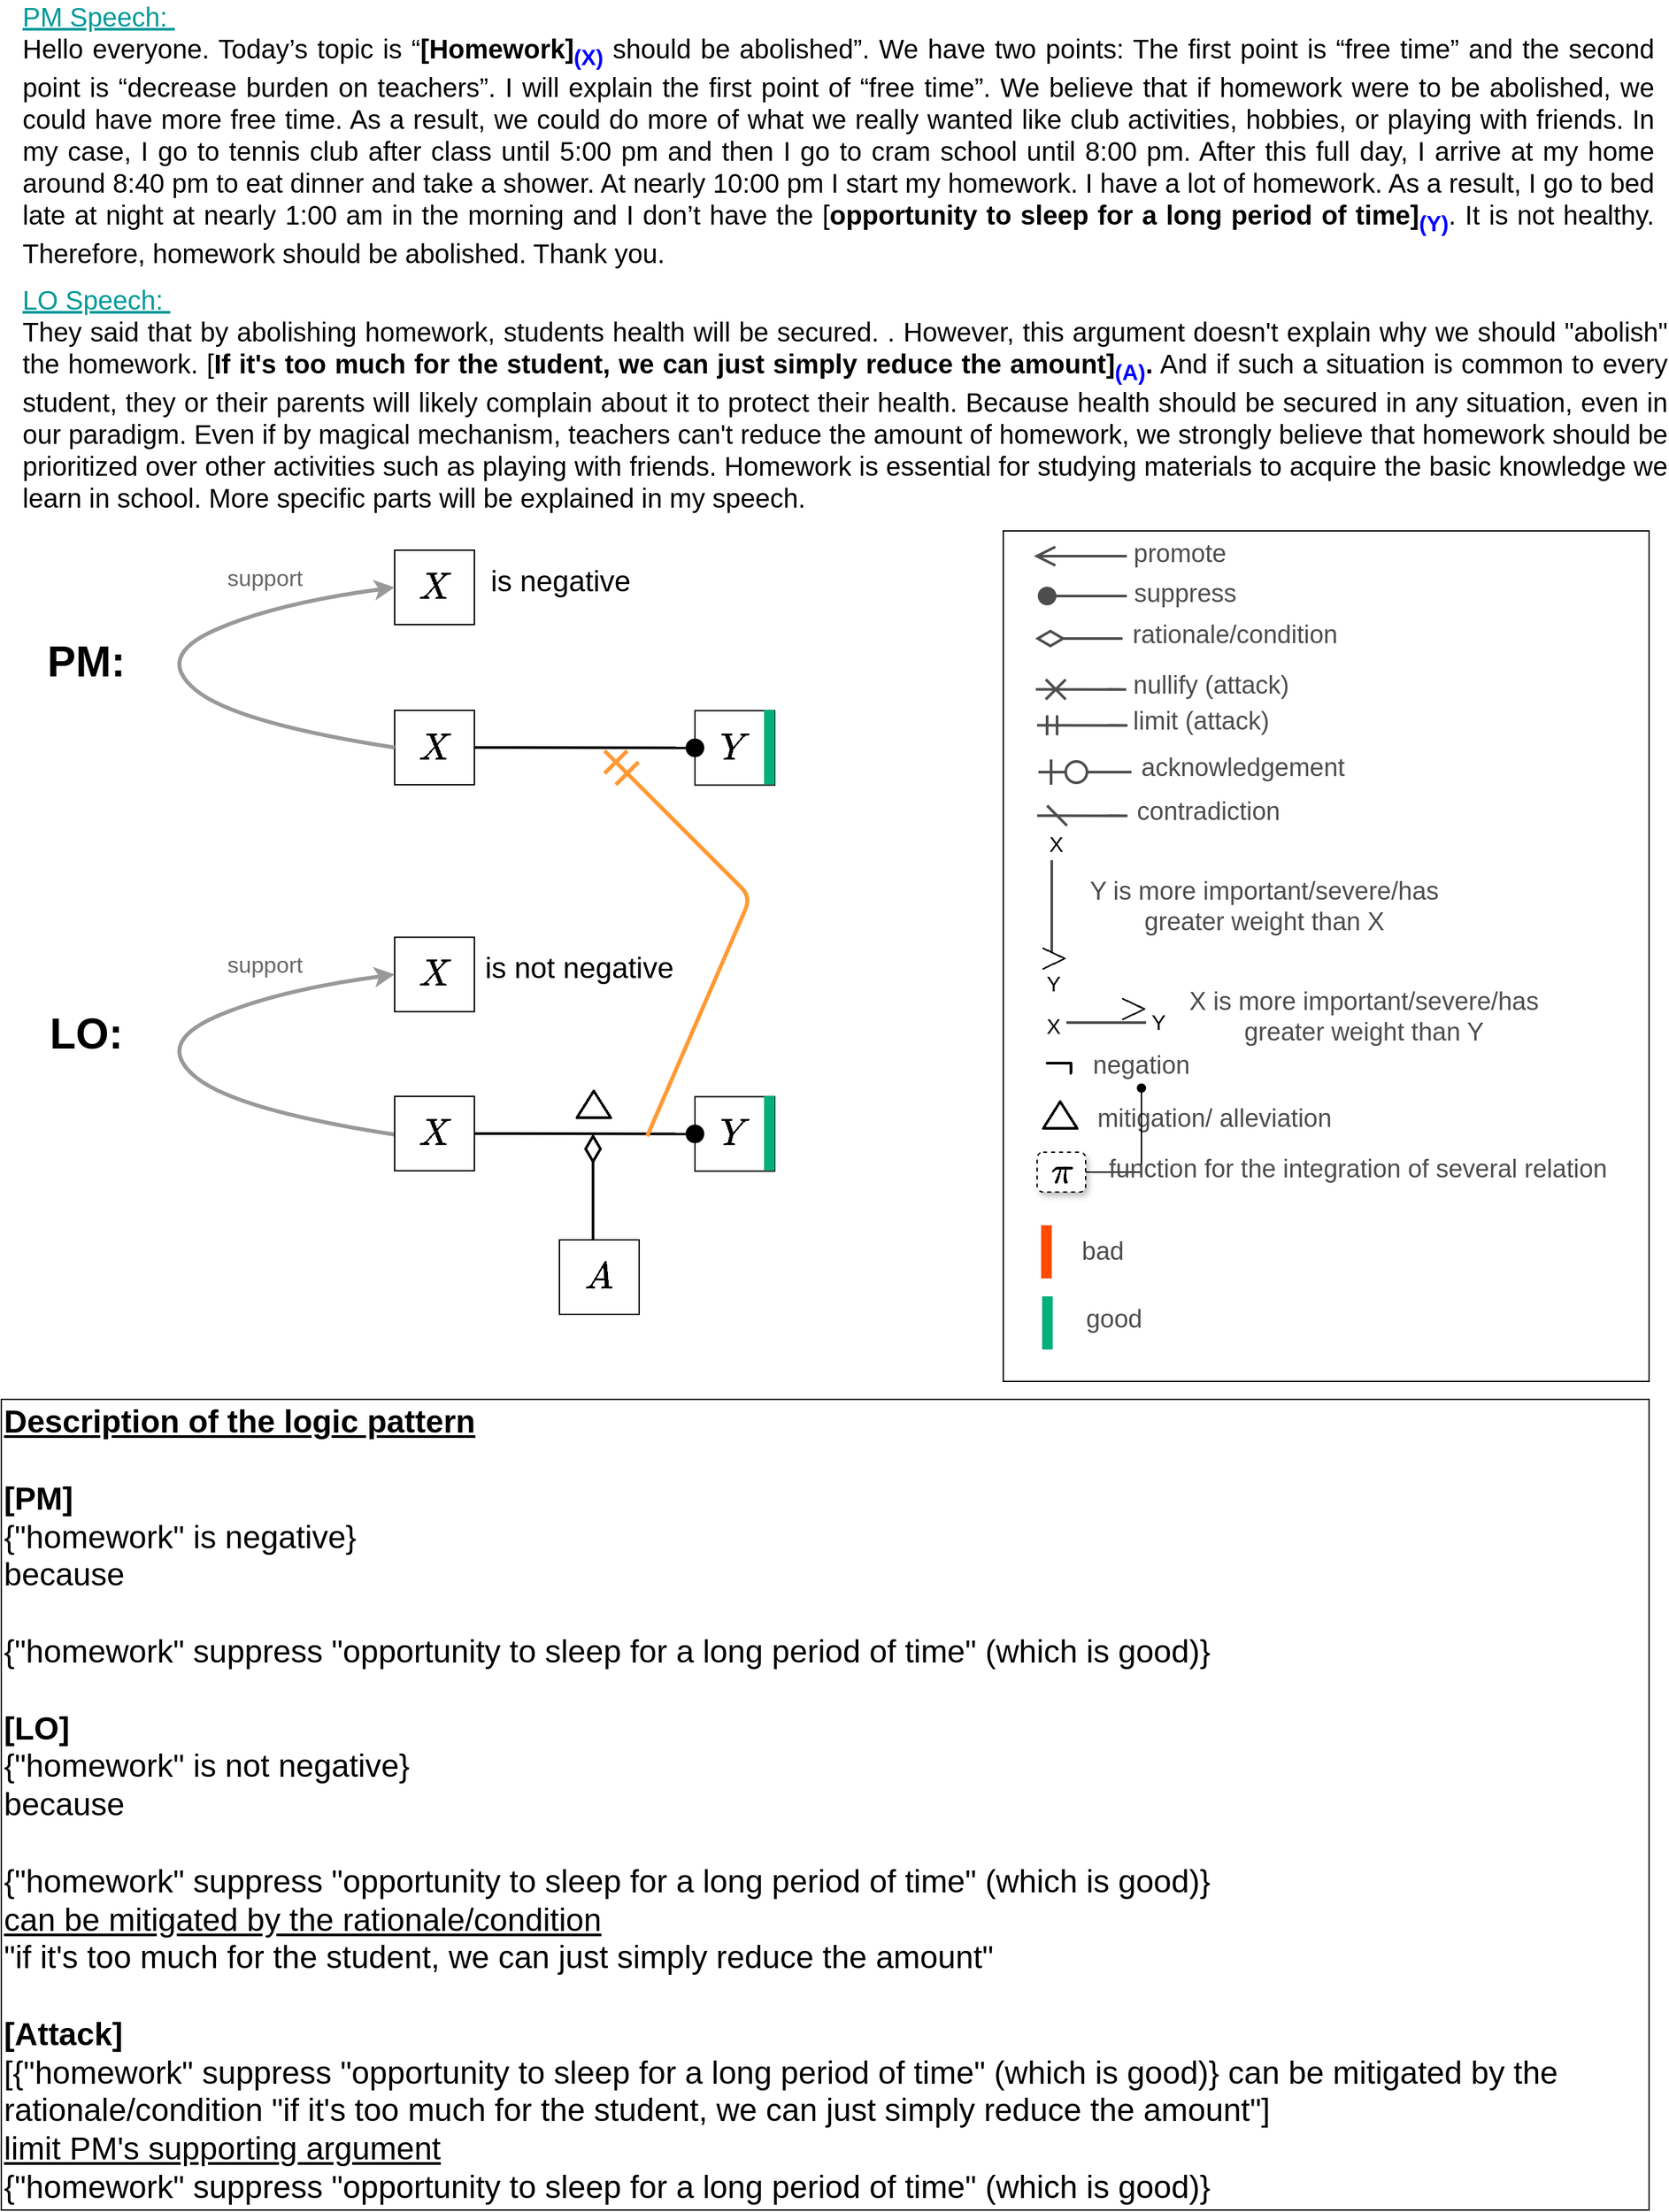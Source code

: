 <mxfile version="15.8.3" type="device"><diagram id="NebdKccpn1Tcwdz-Rh-k" name="Page-1"><mxGraphModel dx="1475" dy="936" grid="1" gridSize="10" guides="1" tooltips="1" connect="1" arrows="1" fold="1" page="1" pageScale="1" pageWidth="1100" pageHeight="1700" math="1" shadow="0"><root><mxCell id="0"/><mxCell id="1" parent="0"/><mxCell id="UqYzVpXplDqsbALxIXjI-1" value="&lt;div style=&quot;text-align: justify ; font-size: 20px&quot;&gt;&lt;font style=&quot;font-size: 20px&quot; color=&quot;#009999&quot;&gt;&lt;u&gt;PM Speech:&amp;nbsp;&lt;/u&gt;&lt;/font&gt;&lt;/div&gt;&lt;div style=&quot;text-align: justify&quot;&gt;&lt;span style=&quot;font-size: 20px&quot;&gt;Hello everyone. Today’s topic is “&lt;b&gt;[Homework]&lt;sub&gt;&lt;font color=&quot;#0000ff&quot;&gt;(X)&lt;/font&gt;&lt;/sub&gt;&lt;/b&gt; should be abolished”. We have two points: The first point is “free time” and the second point is “decrease burden on teachers”. I will explain the first point of “free time”. We believe that if homework were to be abolished, we could have more free time. As a result, we could&lt;b&gt;&amp;nbsp;&lt;/b&gt;do more of what we really wanted like club activities, hobbies, or playing with friends. In my case, I go to tennis club after class until 5:00 pm and then I go to cram school until 8:00 pm. After this full day, I arrive at my home around 8:40 pm to eat dinner and take a shower. At nearly 10:00 pm I start my homework. I have a lot of homework. As a result, I go to bed late at night at nearly 1:00 am in the morning and I don’t have the [&lt;b&gt;opportunity to sleep for a long period of time]&lt;sub&gt;&lt;font color=&quot;#0000ff&quot;&gt;(Y)&lt;/font&gt;&lt;/sub&gt;&lt;/b&gt;. It is not healthy. Therefore, homework should be abolished. Thank you.&lt;/span&gt;&lt;br&gt;&lt;/div&gt;" style="text;html=1;strokeColor=none;fillColor=none;align=left;verticalAlign=middle;whiteSpace=wrap;rounded=0;" parent="1" vertex="1"><mxGeometry x="540" y="131" width="1230" height="190" as="geometry"/></mxCell><mxCell id="UqYzVpXplDqsbALxIXjI-2" value="&lt;div style=&quot;text-align: justify ; font-size: 20px&quot;&gt;&lt;font style=&quot;font-size: 20px&quot; color=&quot;#009999&quot;&gt;&lt;u&gt;LO Speech:&amp;nbsp;&lt;/u&gt;&lt;/font&gt;&lt;/div&gt;&lt;div style=&quot;text-align: justify&quot;&gt;&lt;span style=&quot;font-size: 20px&quot;&gt;They said that by abolishing homework, students health will be secured. . However, this argument doesn't explain why we should &quot;abolish&quot; the homework. [&lt;b&gt;If it's too much for the student, we can just simply reduce the amount]&lt;sub&gt;&lt;font color=&quot;#0000ff&quot;&gt;(A)&lt;/font&gt;&lt;/sub&gt;.&lt;/b&gt; And if such a situation is common to every student, they or their parents will likely complain about it to protect their health. Because health should be secured in any situation, even in our paradigm. Even if by magical mechanism, teachers can't reduce the amount of homework, we strongly believe that homework should be prioritized over other activities such as playing with friends. Homework is essential for studying materials to acquire the basic knowledge we learn in school. More specific parts will be explained in my speech.&lt;/span&gt;&lt;br&gt;&lt;/div&gt;" style="text;html=1;strokeColor=none;fillColor=none;align=left;verticalAlign=middle;whiteSpace=wrap;rounded=0;" parent="1" vertex="1"><mxGeometry x="540" y="355" width="1240" height="140" as="geometry"/></mxCell><mxCell id="UqYzVpXplDqsbALxIXjI-18" value="&lt;font size=&quot;1&quot;&gt;&lt;b style=&quot;font-size: 32px&quot;&gt;PM:&lt;/b&gt;&lt;/font&gt;" style="text;html=1;strokeColor=none;fillColor=none;align=center;verticalAlign=middle;whiteSpace=wrap;rounded=0;" parent="1" vertex="1"><mxGeometry x="550" y="603" width="80" height="40" as="geometry"/></mxCell><mxCell id="UqYzVpXplDqsbALxIXjI-19" value="&lt;font size=&quot;1&quot;&gt;&lt;b style=&quot;font-size: 32px&quot;&gt;LO:&lt;/b&gt;&lt;/font&gt;" style="text;html=1;strokeColor=none;fillColor=none;align=center;verticalAlign=middle;whiteSpace=wrap;rounded=0;" parent="1" vertex="1"><mxGeometry x="550" y="883" width="80" height="40" as="geometry"/></mxCell><mxCell id="UqYzVpXplDqsbALxIXjI-66" value="&lt;font style=&quot;font-size: 24px&quot;&gt;$$X$$&lt;/font&gt;" style="whiteSpace=wrap;html=1;align=center;" parent="1" vertex="1"><mxGeometry x="822" y="539" width="60" height="56" as="geometry"/></mxCell><mxCell id="UqYzVpXplDqsbALxIXjI-67" value="&lt;font style=&quot;font-size: 22px&quot;&gt;is negative&lt;/font&gt;" style="text;html=1;strokeColor=none;fillColor=none;align=center;verticalAlign=middle;whiteSpace=wrap;rounded=0;" parent="1" vertex="1"><mxGeometry x="892" y="545.5" width="110" height="35" as="geometry"/></mxCell><mxCell id="UqYzVpXplDqsbALxIXjI-68" value="&lt;span style=&quot;font-size: 24px&quot;&gt;$$X$$&lt;/span&gt;" style="whiteSpace=wrap;html=1;align=center;" parent="1" vertex="1"><mxGeometry x="822" y="659.5" width="60" height="56" as="geometry"/></mxCell><mxCell id="UqYzVpXplDqsbALxIXjI-69" value="&lt;font style=&quot;font-size: 24px&quot;&gt;$$Y$$&lt;/font&gt;" style="whiteSpace=wrap;html=1;align=center;" parent="1" vertex="1"><mxGeometry x="1048" y="659.75" width="60" height="56" as="geometry"/></mxCell><mxCell id="UqYzVpXplDqsbALxIXjI-70" value="" style="whiteSpace=wrap;html=1;fontColor=#666666;fillColor=#03AF7A;strokeColor=none;" parent="1" vertex="1"><mxGeometry x="1100" y="659.25" width="8" height="56" as="geometry"/></mxCell><mxCell id="UqYzVpXplDqsbALxIXjI-72" value="" style="endArrow=oval;html=1;fontColor=#666666;endSize=12;entryX=0;entryY=0.5;entryDx=0;entryDy=0;endFill=1;strokeWidth=2;exitX=1;exitY=0.5;exitDx=0;exitDy=0;" parent="1" source="UqYzVpXplDqsbALxIXjI-68" target="UqYzVpXplDqsbALxIXjI-69" edge="1"><mxGeometry width="50" height="50" relative="1" as="geometry"><mxPoint x="928" y="687.16" as="sourcePoint"/><mxPoint x="1020.0" y="687.16" as="targetPoint"/></mxGeometry></mxCell><mxCell id="UqYzVpXplDqsbALxIXjI-77" value="" style="curved=1;endArrow=classic;html=1;strokeWidth=3;exitX=0;exitY=0.5;exitDx=0;exitDy=0;entryX=0;entryY=0.5;entryDx=0;entryDy=0;strokeColor=#999999;" parent="1" source="UqYzVpXplDqsbALxIXjI-68" target="UqYzVpXplDqsbALxIXjI-66" edge="1"><mxGeometry width="50" height="50" relative="1" as="geometry"><mxPoint x="542" y="689" as="sourcePoint"/><mxPoint x="592" y="639" as="targetPoint"/><Array as="points"><mxPoint x="702" y="669"/><mxPoint x="642" y="619"/><mxPoint x="732" y="579"/></Array></mxGeometry></mxCell><mxCell id="UqYzVpXplDqsbALxIXjI-78" value="&lt;font style=&quot;font-size: 17px&quot; color=&quot;#666666&quot;&gt;support&lt;/font&gt;" style="text;html=1;fillColor=none;align=center;verticalAlign=middle;whiteSpace=wrap;rounded=0;rotation=0;" parent="1" vertex="1"><mxGeometry x="692" y="545.5" width="65" height="30" as="geometry"/></mxCell><mxCell id="UqYzVpXplDqsbALxIXjI-79" value="&lt;font style=&quot;font-size: 24px&quot;&gt;$$X$$&lt;/font&gt;" style="whiteSpace=wrap;html=1;align=center;" parent="1" vertex="1"><mxGeometry x="822" y="830.25" width="60" height="56" as="geometry"/></mxCell><mxCell id="UqYzVpXplDqsbALxIXjI-80" value="&lt;font style=&quot;font-size: 22px&quot;&gt;is not negative&lt;/font&gt;" style="text;html=1;strokeColor=none;fillColor=none;align=center;verticalAlign=middle;whiteSpace=wrap;rounded=0;" parent="1" vertex="1"><mxGeometry x="887" y="836.75" width="148" height="35" as="geometry"/></mxCell><mxCell id="UqYzVpXplDqsbALxIXjI-85" value="" style="curved=1;endArrow=classic;html=1;strokeWidth=3;exitX=0;exitY=0.5;exitDx=0;exitDy=0;entryX=0;entryY=0.5;entryDx=0;entryDy=0;strokeColor=#999999;" parent="1" target="UqYzVpXplDqsbALxIXjI-79" edge="1"><mxGeometry width="50" height="50" relative="1" as="geometry"><mxPoint x="822" y="978.75" as="sourcePoint"/><mxPoint x="592" y="930.25" as="targetPoint"/><Array as="points"><mxPoint x="702" y="960.25"/><mxPoint x="642" y="910.25"/><mxPoint x="732" y="870.25"/></Array></mxGeometry></mxCell><mxCell id="UqYzVpXplDqsbALxIXjI-86" value="&lt;font style=&quot;font-size: 17px&quot; color=&quot;#666666&quot;&gt;support&lt;/font&gt;" style="text;html=1;fillColor=none;align=center;verticalAlign=middle;whiteSpace=wrap;rounded=0;rotation=0;" parent="1" vertex="1"><mxGeometry x="692" y="836.75" width="65" height="30" as="geometry"/></mxCell><mxCell id="6CGI5jLV4uSBRsjH8G13-2" value="&lt;b&gt;&lt;u&gt;Description of the logic pattern&lt;br&gt;&lt;/u&gt;&lt;br&gt;[PM]&lt;/b&gt;&lt;br&gt;{&quot;homework&quot; is negative}&lt;br&gt;because&lt;br&gt;&lt;br&gt;{&quot;homework&quot; suppress &quot;opportunity to sleep for a long period of time&quot; (which is good)}&lt;br&gt;&lt;br&gt;&lt;b&gt;[LO]&lt;/b&gt;&lt;br&gt;{&quot;homework&quot; is not negative}&lt;br&gt;because&lt;br&gt;&lt;br&gt;&lt;span style=&quot;font-size: 24px&quot;&gt;{&quot;homework&quot; suppress &quot;opportunity to sleep for a long period of time&lt;/span&gt;&lt;span style=&quot;font-size: 24px&quot;&gt;&quot; (which is good)}&lt;/span&gt;&lt;br&gt;&lt;u style=&quot;font-size: 24px&quot;&gt;can be mitigated by the rationale/condition&lt;br&gt;&lt;/u&gt;&quot;if it's too much for the student, we can just simply reduce the amount&quot;&lt;br&gt;&lt;br&gt;&lt;b&gt;[Attack]&lt;/b&gt;&lt;br&gt;&lt;div&gt;&lt;div&gt;&lt;span style=&quot;font-size: 24px&quot;&gt;[{&quot;homework&quot; suppress &quot;&lt;/span&gt;&lt;span style=&quot;font-size: 24px&quot;&gt;opportunity to sleep for a long period of time&lt;/span&gt;&lt;span&gt;&quot; (which is good)}&amp;nbsp;&lt;/span&gt;&lt;span&gt;can be mitigated by the rationale/condition&amp;nbsp;&lt;/span&gt;&lt;span&gt;&quot;if it's too much for the student, we can just simply reduce the amount&quot;]&lt;/span&gt;&lt;/div&gt;&lt;/div&gt;&lt;div&gt;&lt;span&gt;&lt;div&gt;&lt;span style=&quot;font-size: 24px&quot;&gt;&lt;u&gt;limit PM's supporting argument&lt;/u&gt;&lt;/span&gt;&lt;br&gt;&lt;/div&gt;&lt;div&gt;&lt;span style=&quot;font-size: 24px&quot;&gt;{&quot;homework&quot; suppress &quot;&lt;/span&gt;&lt;span style=&quot;font-size: 24px&quot;&gt;opportunity to sleep for a long period of time&lt;/span&gt;&lt;span&gt;&quot; (which is good)}&lt;/span&gt;&lt;/div&gt;&lt;/span&gt;&lt;/div&gt;" style="rounded=0;whiteSpace=wrap;html=1;fontSize=24;strokeColor=default;align=left;" parent="1" vertex="1"><mxGeometry x="526" y="1178" width="1240" height="610" as="geometry"/></mxCell><mxCell id="6CGI5jLV4uSBRsjH8G13-3" value="" style="rounded=0;whiteSpace=wrap;html=1;glass=0;sketch=0;strokeColor=default;fillColor=none;" parent="1" vertex="1"><mxGeometry x="1280" y="524.5" width="486" height="640" as="geometry"/></mxCell><mxCell id="6CGI5jLV4uSBRsjH8G13-4" value="" style="endArrow=ERzeroToOne;html=1;endFill=1;endSize=16;strokeWidth=2;strokeColor=#4D4D4D;" parent="1" edge="1"><mxGeometry width="50" height="50" relative="1" as="geometry"><mxPoint x="1376.5" y="706" as="sourcePoint"/><mxPoint x="1306.5" y="706" as="targetPoint"/></mxGeometry></mxCell><mxCell id="6CGI5jLV4uSBRsjH8G13-5" value="" style="endArrow=none;html=1;endSize=16;strokeWidth=2;strokeColor=#4D4D4D;" parent="1" edge="1"><mxGeometry width="50" height="50" relative="1" as="geometry"><mxPoint x="1316.5" y="842.25" as="sourcePoint"/><mxPoint x="1316.5" y="772.25" as="targetPoint"/></mxGeometry></mxCell><mxCell id="6CGI5jLV4uSBRsjH8G13-6" value="&lt;span style=&quot;font-size: 24px&quot;&gt;&lt;font style=&quot;font-size: 24px&quot;&gt;$$&amp;gt;$$&lt;/font&gt;&lt;/span&gt;" style="text;html=1;strokeColor=none;fillColor=none;align=center;verticalAlign=middle;whiteSpace=wrap;rounded=0;fontSize=24;fontStyle=1;horizontal=1;" parent="1" vertex="1"><mxGeometry x="1297.5" y="835.25" width="40" height="20" as="geometry"/></mxCell><mxCell id="6CGI5jLV4uSBRsjH8G13-7" value="&lt;span style=&quot;font-size: 19px&quot;&gt;Y is more important/severe/has greater weight than X&lt;/span&gt;" style="text;html=1;strokeColor=none;fillColor=none;align=center;verticalAlign=middle;whiteSpace=wrap;rounded=0;fontColor=#4D4D4D;" parent="1" vertex="1"><mxGeometry x="1328.5" y="782.25" width="294.5" height="50" as="geometry"/></mxCell><mxCell id="6CGI5jLV4uSBRsjH8G13-8" value="&lt;font style=&quot;font-size: 16px&quot;&gt;X&lt;/font&gt;" style="text;html=1;strokeColor=none;fillColor=none;align=center;verticalAlign=middle;whiteSpace=wrap;rounded=0;fontSize=14;" parent="1" vertex="1"><mxGeometry x="1299.5" y="750" width="40" height="20" as="geometry"/></mxCell><mxCell id="6CGI5jLV4uSBRsjH8G13-9" value="&lt;font style=&quot;font-size: 16px&quot;&gt;Y&lt;/font&gt;" style="text;html=1;strokeColor=none;fillColor=none;align=center;verticalAlign=middle;whiteSpace=wrap;rounded=0;fontSize=14;" parent="1" vertex="1"><mxGeometry x="1297.5" y="855.25" width="40" height="20" as="geometry"/></mxCell><mxCell id="6CGI5jLV4uSBRsjH8G13-10" value="" style="endArrow=none;html=1;endSize=0;strokeWidth=2;startArrow=cross;startFill=0;startSize=12;strokeColor=#4D4D4D;" parent="1" edge="1"><mxGeometry width="50" height="50" relative="1" as="geometry"><mxPoint x="1304.5" y="643.75" as="sourcePoint"/><mxPoint x="1372.5" y="643.87" as="targetPoint"/><Array as="points"><mxPoint x="1372.5" y="643.87"/><mxPoint x="1354.5" y="643.75"/></Array></mxGeometry></mxCell><mxCell id="6CGI5jLV4uSBRsjH8G13-11" value="&lt;font style=&quot;font-size: 19px&quot;&gt;nullify (attack)&lt;/font&gt;" style="text;html=1;strokeColor=none;fillColor=none;align=center;verticalAlign=middle;whiteSpace=wrap;rounded=0;fontColor=#4D4D4D;" parent="1" vertex="1"><mxGeometry x="1366.5" y="624" width="138.5" height="34" as="geometry"/></mxCell><mxCell id="6CGI5jLV4uSBRsjH8G13-12" value="" style="endArrow=open;html=1;fontColor=#666666;endSize=12;endFill=0;strokeWidth=2;strokeColor=#4D4D4D;" parent="1" edge="1"><mxGeometry width="50" height="50" relative="1" as="geometry"><mxPoint x="1373" y="543.5" as="sourcePoint"/><mxPoint x="1303" y="543.5" as="targetPoint"/></mxGeometry></mxCell><mxCell id="6CGI5jLV4uSBRsjH8G13-13" value="&lt;span style=&quot;font-size: 19px&quot;&gt;promote&lt;/span&gt;" style="text;html=1;strokeColor=none;fillColor=none;align=center;verticalAlign=middle;whiteSpace=wrap;rounded=0;fontColor=#4D4D4D;" parent="1" vertex="1"><mxGeometry x="1373" y="524.5" width="80" height="34" as="geometry"/></mxCell><mxCell id="6CGI5jLV4uSBRsjH8G13-14" value="" style="endArrow=oval;html=1;fontColor=#666666;endSize=12;endFill=1;strokeWidth=2;strokeColor=#4D4D4D;" parent="1" edge="1"><mxGeometry width="50" height="50" relative="1" as="geometry"><mxPoint x="1373" y="573.5" as="sourcePoint"/><mxPoint x="1313" y="573.5" as="targetPoint"/></mxGeometry></mxCell><mxCell id="6CGI5jLV4uSBRsjH8G13-15" value="&lt;span style=&quot;font-size: 19px&quot;&gt;suppress&lt;/span&gt;" style="text;html=1;strokeColor=none;fillColor=none;align=center;verticalAlign=middle;whiteSpace=wrap;rounded=0;fontColor=#4D4D4D;" parent="1" vertex="1"><mxGeometry x="1377" y="554.5" width="80" height="34" as="geometry"/></mxCell><mxCell id="6CGI5jLV4uSBRsjH8G13-16" value="" style="endArrow=none;html=1;endSize=0;strokeWidth=2;startArrow=diamondThin;startFill=0;startSize=17;strokeColor=#4D4D4D;" parent="1" edge="1"><mxGeometry width="50" height="50" relative="1" as="geometry"><mxPoint x="1304" y="605.5" as="sourcePoint"/><mxPoint x="1342" y="605.5" as="targetPoint"/><Array as="points"><mxPoint x="1374" y="605.5"/><mxPoint x="1352" y="605.5"/></Array></mxGeometry></mxCell><mxCell id="6CGI5jLV4uSBRsjH8G13-17" value="&lt;font style=&quot;font-size: 19px&quot;&gt;rationale/condition&lt;/font&gt;" style="text;html=1;strokeColor=none;fillColor=none;align=center;verticalAlign=middle;whiteSpace=wrap;rounded=0;fontColor=#4D4D4D;" parent="1" vertex="1"><mxGeometry x="1369" y="585.5" width="171" height="34" as="geometry"/></mxCell><mxCell id="6CGI5jLV4uSBRsjH8G13-18" value="&lt;font style=&quot;font-size: 19px&quot;&gt;acknowledgement&lt;/font&gt;" style="text;html=1;strokeColor=none;fillColor=none;align=center;verticalAlign=middle;whiteSpace=wrap;rounded=0;fontColor=#4D4D4D;" parent="1" vertex="1"><mxGeometry x="1377" y="686" width="167" height="34" as="geometry"/></mxCell><mxCell id="6CGI5jLV4uSBRsjH8G13-19" value="" style="endArrow=none;html=1;endSize=16;strokeWidth=2;strokeColor=#4D4D4D;" parent="1" edge="1"><mxGeometry width="50" height="50" relative="1" as="geometry"><mxPoint x="1387.5" y="894.5" as="sourcePoint"/><mxPoint x="1327.5" y="894.5" as="targetPoint"/></mxGeometry></mxCell><mxCell id="6CGI5jLV4uSBRsjH8G13-20" value="&lt;span style=&quot;font-size: 24px&quot;&gt;&lt;font style=&quot;font-size: 24px&quot;&gt;$$&amp;gt;$$&lt;/font&gt;&lt;/span&gt;" style="text;html=1;strokeColor=none;fillColor=none;align=center;verticalAlign=middle;whiteSpace=wrap;rounded=0;fontSize=24;fontStyle=1;horizontal=1;" parent="1" vertex="1"><mxGeometry x="1357.5" y="872.5" width="40" height="20" as="geometry"/></mxCell><mxCell id="6CGI5jLV4uSBRsjH8G13-21" value="&lt;font style=&quot;font-size: 16px&quot;&gt;X&lt;/font&gt;" style="text;html=1;strokeColor=none;fillColor=none;align=center;verticalAlign=middle;whiteSpace=wrap;rounded=0;fontSize=14;" parent="1" vertex="1"><mxGeometry x="1297.5" y="886.5" width="40" height="20" as="geometry"/></mxCell><mxCell id="6CGI5jLV4uSBRsjH8G13-22" value="&lt;font style=&quot;font-size: 16px&quot;&gt;Y&lt;/font&gt;" style="text;html=1;strokeColor=none;fillColor=none;align=center;verticalAlign=middle;whiteSpace=wrap;rounded=0;fontSize=14;" parent="1" vertex="1"><mxGeometry x="1376.5" y="883.5" width="40" height="20" as="geometry"/></mxCell><mxCell id="6CGI5jLV4uSBRsjH8G13-23" value="&lt;span style=&quot;font-size: 19px&quot;&gt;X is more important/severe/has greater weight&amp;nbsp;&lt;/span&gt;&lt;span style=&quot;font-size: 19px&quot;&gt;than Y&lt;/span&gt;" style="text;html=1;strokeColor=none;fillColor=none;align=center;verticalAlign=middle;whiteSpace=wrap;rounded=0;fontColor=#4D4D4D;" parent="1" vertex="1"><mxGeometry x="1417.5" y="872.5" width="266.5" height="34" as="geometry"/></mxCell><mxCell id="6CGI5jLV4uSBRsjH8G13-24" value="" style="endArrow=none;html=1;endSize=0;strokeWidth=2;startArrow=dash;startFill=0;startSize=12;strokeColor=#4D4D4D;" parent="1" edge="1"><mxGeometry width="50" height="50" relative="1" as="geometry"><mxPoint x="1305.5" y="738.75" as="sourcePoint"/><mxPoint x="1373.5" y="738.87" as="targetPoint"/><Array as="points"><mxPoint x="1373.5" y="738.87"/><mxPoint x="1355.5" y="738.75"/></Array></mxGeometry></mxCell><mxCell id="6CGI5jLV4uSBRsjH8G13-25" value="&lt;font style=&quot;font-size: 19px&quot;&gt;contradiction&lt;/font&gt;" style="text;html=1;strokeColor=none;fillColor=none;align=center;verticalAlign=middle;whiteSpace=wrap;rounded=0;fontColor=#4D4D4D;" parent="1" vertex="1"><mxGeometry x="1379.5" y="719" width="109" height="34" as="geometry"/></mxCell><mxCell id="6CGI5jLV4uSBRsjH8G13-26" value="" style="whiteSpace=wrap;html=1;fontColor=#666666;strokeColor=none;fillColor=#FF4B00;" parent="1" vertex="1"><mxGeometry x="1308.5" y="1047" width="8" height="40" as="geometry"/></mxCell><mxCell id="6CGI5jLV4uSBRsjH8G13-27" value="&lt;span style=&quot;font-size: 19px&quot;&gt;bad&lt;/span&gt;" style="text;html=1;strokeColor=none;fillColor=none;align=center;verticalAlign=middle;whiteSpace=wrap;rounded=0;fontColor=#4D4D4D;" parent="1" vertex="1"><mxGeometry x="1327" y="1050" width="55.5" height="34" as="geometry"/></mxCell><mxCell id="6CGI5jLV4uSBRsjH8G13-28" value="" style="whiteSpace=wrap;html=1;fontColor=#666666;strokeColor=none;fillColor=#03AF7A;" parent="1" vertex="1"><mxGeometry x="1309.25" y="1100.5" width="8" height="40" as="geometry"/></mxCell><mxCell id="6CGI5jLV4uSBRsjH8G13-29" value="&lt;span style=&quot;font-size: 19px&quot;&gt;good&lt;/span&gt;" style="text;html=1;strokeColor=none;fillColor=none;align=center;verticalAlign=middle;whiteSpace=wrap;rounded=0;fontColor=#4D4D4D;" parent="1" vertex="1"><mxGeometry x="1330" y="1100.5" width="66.5" height="34" as="geometry"/></mxCell><mxCell id="6CGI5jLV4uSBRsjH8G13-30" value="&lt;span style=&quot;font-size: 19px&quot;&gt;mitigation/&amp;nbsp;&lt;/span&gt;&lt;span style=&quot;font-size: 19px&quot;&gt;alleviation&lt;/span&gt;" style="text;html=1;strokeColor=none;fillColor=none;align=center;verticalAlign=middle;whiteSpace=wrap;rounded=0;fontColor=#4D4D4D;" parent="1" vertex="1"><mxGeometry x="1346.25" y="949.75" width="186" height="34" as="geometry"/></mxCell><mxCell id="6CGI5jLV4uSBRsjH8G13-31" value="&lt;font style=&quot;font-size: 26px&quot;&gt;$$\boldsymbol{\triangle}$$&lt;/font&gt;" style="text;html=1;strokeColor=none;fillColor=none;align=center;verticalAlign=middle;whiteSpace=wrap;rounded=0;" parent="1" vertex="1"><mxGeometry x="1293.25" y="948.75" width="60" height="35" as="geometry"/></mxCell><mxCell id="6CGI5jLV4uSBRsjH8G13-32" value="&lt;font style=&quot;font-size: 26px&quot;&gt;$$\boldsymbol{\neg}$$&lt;/font&gt;" style="text;html=1;strokeColor=none;fillColor=none;align=center;verticalAlign=middle;whiteSpace=wrap;rounded=0;" parent="1" vertex="1"><mxGeometry x="1291.5" y="909.75" width="60" height="35" as="geometry"/></mxCell><mxCell id="6CGI5jLV4uSBRsjH8G13-33" value="&lt;span style=&quot;font-size: 19px&quot;&gt;negation&lt;/span&gt;" style="text;html=1;strokeColor=none;fillColor=none;align=center;verticalAlign=middle;whiteSpace=wrap;rounded=0;fontColor=#4D4D4D;" parent="1" vertex="1"><mxGeometry x="1344" y="909.75" width="80" height="34" as="geometry"/></mxCell><mxCell id="ebd0aLsj0wwUYIoS7Zze-8" value="" style="edgeStyle=orthogonalEdgeStyle;rounded=0;orthogonalLoop=1;jettySize=auto;html=1;fontColor=#0000FF;endArrow=oval;endFill=1;" parent="1" source="6CGI5jLV4uSBRsjH8G13-34" target="6CGI5jLV4uSBRsjH8G13-33" edge="1"><mxGeometry relative="1" as="geometry"/></mxCell><mxCell id="6CGI5jLV4uSBRsjH8G13-34" value="&lt;font style=&quot;font-size: 24px&quot;&gt;$$\pi$$&lt;/font&gt;" style="whiteSpace=wrap;html=1;dashed=1;perimeterSpacing=0;shadow=1;align=center;rounded=1;" parent="1" vertex="1"><mxGeometry x="1305.5" y="992" width="36.5" height="30" as="geometry"/></mxCell><mxCell id="6CGI5jLV4uSBRsjH8G13-35" value="&lt;span style=&quot;font-size: 19px&quot;&gt;function for the integration of several relation&lt;/span&gt;" style="text;html=1;strokeColor=none;fillColor=none;align=center;verticalAlign=middle;whiteSpace=wrap;rounded=0;fontColor=#4D4D4D;" parent="1" vertex="1"><mxGeometry x="1346.25" y="988" width="401.75" height="34" as="geometry"/></mxCell><mxCell id="6CGI5jLV4uSBRsjH8G13-36" value="" style="endArrow=none;html=1;endSize=0;strokeWidth=2;startArrow=ERmandOne;startFill=0;startSize=12;strokeColor=#4D4D4D;" parent="1" edge="1"><mxGeometry width="50" height="50" relative="1" as="geometry"><mxPoint x="1305.5" y="670.75" as="sourcePoint"/><mxPoint x="1373.5" y="670.87" as="targetPoint"/><Array as="points"><mxPoint x="1373.5" y="670.87"/><mxPoint x="1355.5" y="670.75"/></Array></mxGeometry></mxCell><mxCell id="6CGI5jLV4uSBRsjH8G13-37" value="&lt;span style=&quot;font-size: 19px&quot;&gt;limit (attack)&lt;/span&gt;" style="text;html=1;strokeColor=none;fillColor=none;align=center;verticalAlign=middle;whiteSpace=wrap;rounded=0;fontColor=#4D4D4D;" parent="1" vertex="1"><mxGeometry x="1364.5" y="651" width="127.5" height="34" as="geometry"/></mxCell><mxCell id="ebd0aLsj0wwUYIoS7Zze-1" value="&lt;span style=&quot;font-size: 24px&quot;&gt;$$X$$&lt;/span&gt;" style="whiteSpace=wrap;html=1;align=center;" parent="1" vertex="1"><mxGeometry x="822" y="950" width="60" height="56" as="geometry"/></mxCell><mxCell id="ebd0aLsj0wwUYIoS7Zze-2" value="&lt;font style=&quot;font-size: 24px&quot;&gt;$$Y$$&lt;/font&gt;" style="whiteSpace=wrap;html=1;align=center;" parent="1" vertex="1"><mxGeometry x="1048" y="950.25" width="60" height="56" as="geometry"/></mxCell><mxCell id="ebd0aLsj0wwUYIoS7Zze-3" value="" style="whiteSpace=wrap;html=1;fontColor=#666666;fillColor=#03AF7A;strokeColor=none;" parent="1" vertex="1"><mxGeometry x="1100" y="949.75" width="8" height="56" as="geometry"/></mxCell><mxCell id="ebd0aLsj0wwUYIoS7Zze-4" value="" style="endArrow=oval;html=1;fontColor=#666666;endSize=12;entryX=0;entryY=0.5;entryDx=0;entryDy=0;endFill=1;strokeWidth=2;exitX=1;exitY=0.5;exitDx=0;exitDy=0;" parent="1" source="ebd0aLsj0wwUYIoS7Zze-1" target="ebd0aLsj0wwUYIoS7Zze-2" edge="1"><mxGeometry width="50" height="50" relative="1" as="geometry"><mxPoint x="928" y="977.66" as="sourcePoint"/><mxPoint x="1020.0" y="977.66" as="targetPoint"/></mxGeometry></mxCell><mxCell id="ebd0aLsj0wwUYIoS7Zze-6" value="" style="endArrow=none;html=1;endSize=0;strokeColor=#000000;strokeWidth=2;startArrow=diamondThin;startFill=0;startSize=17;entryX=0.5;entryY=0;entryDx=0;entryDy=0;" parent="1" edge="1"><mxGeometry width="50" height="50" relative="1" as="geometry"><mxPoint x="971.29" y="978.0" as="sourcePoint"/><mxPoint x="971.29" y="1062.0" as="targetPoint"/><Array as="points"/></mxGeometry></mxCell><mxCell id="ebd0aLsj0wwUYIoS7Zze-7" value="&lt;font style=&quot;font-size: 24px&quot;&gt;$$A$$&lt;/font&gt;" style="whiteSpace=wrap;html=1;align=center;" parent="1" vertex="1"><mxGeometry x="946" y="1058" width="60" height="56" as="geometry"/></mxCell><mxCell id="ebd0aLsj0wwUYIoS7Zze-9" value="&lt;font style=&quot;font-size: 26px&quot;&gt;$$\boldsymbol{\triangle}$$&lt;/font&gt;" style="text;html=1;strokeColor=none;fillColor=none;align=center;verticalAlign=middle;whiteSpace=wrap;rounded=0;" parent="1" vertex="1"><mxGeometry x="942" y="940" width="60" height="35" as="geometry"/></mxCell><mxCell id="vU0bw7IWh4vgZAVlMt_W-1" value="" style="endArrow=none;html=1;endSize=0;strokeWidth=3;startArrow=ERmandOne;startFill=0;startSize=20;strokeColor=#FF9933;" edge="1" parent="1"><mxGeometry width="50" height="50" relative="1" as="geometry"><mxPoint x="980" y="690" as="sourcePoint"/><mxPoint x="1012" y="980" as="targetPoint"/><Array as="points"><mxPoint x="1090" y="800"/></Array></mxGeometry></mxCell></root></mxGraphModel></diagram></mxfile>